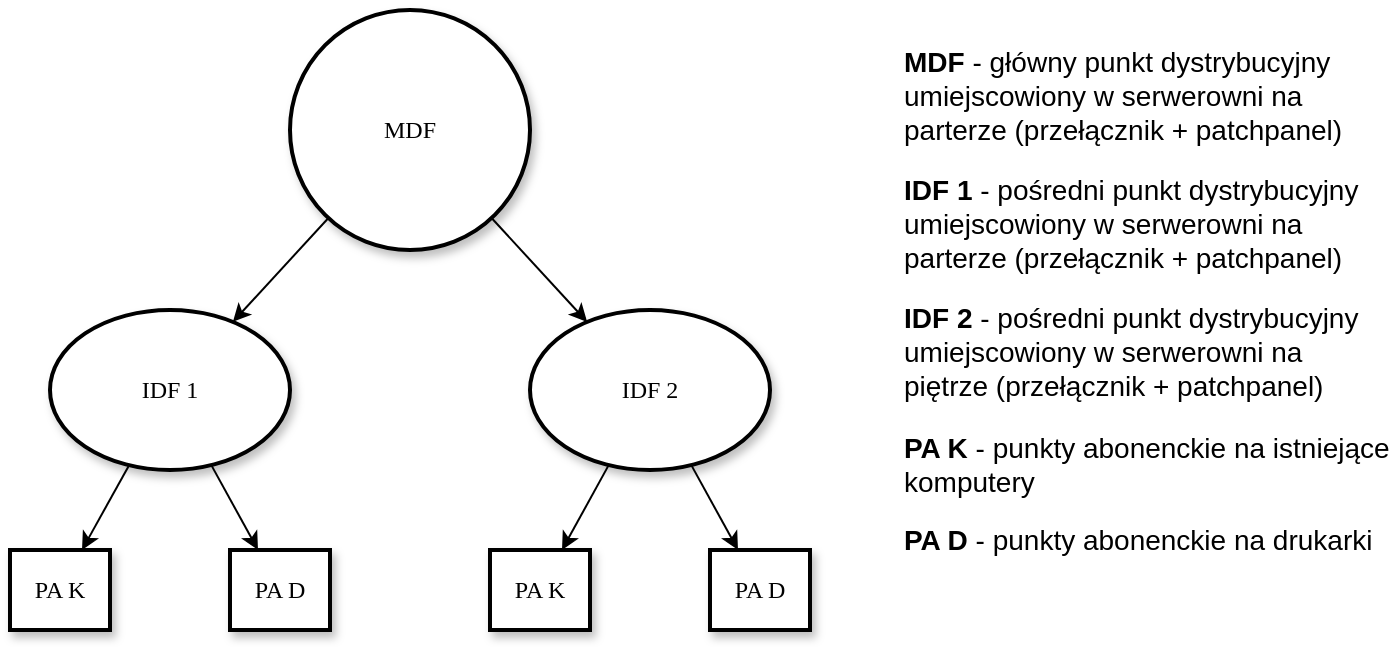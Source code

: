 <mxfile version="26.0.7">
  <diagram name="Page-1" id="ad52d381-51e7-2e0d-a935-2d0ddd2fd229">
    <mxGraphModel dx="2185" dy="514" grid="1" gridSize="10" guides="1" tooltips="1" connect="1" arrows="1" fold="1" page="1" pageScale="1" pageWidth="1100" pageHeight="850" background="none" math="0" shadow="0">
      <root>
        <mxCell id="0" />
        <mxCell id="1" parent="0" />
        <mxCell id="GzppEULCzXmEJpfFBmxU-16" style="rounded=0;orthogonalLoop=1;jettySize=auto;html=1;" edge="1" parent="1" source="GzppEULCzXmEJpfFBmxU-1" target="GzppEULCzXmEJpfFBmxU-11">
          <mxGeometry relative="1" as="geometry" />
        </mxCell>
        <mxCell id="GzppEULCzXmEJpfFBmxU-17" style="rounded=0;orthogonalLoop=1;jettySize=auto;html=1;" edge="1" parent="1" source="GzppEULCzXmEJpfFBmxU-1" target="GzppEULCzXmEJpfFBmxU-10">
          <mxGeometry relative="1" as="geometry" />
        </mxCell>
        <mxCell id="GzppEULCzXmEJpfFBmxU-1" value="IDF 2" style="ellipse;whiteSpace=wrap;html=1;rounded=1;shadow=1;comic=0;labelBackgroundColor=none;strokeWidth=2;fontFamily=Verdana;fontSize=12;align=center;" vertex="1" parent="1">
          <mxGeometry x="-460" y="200" width="120" height="80" as="geometry" />
        </mxCell>
        <mxCell id="GzppEULCzXmEJpfFBmxU-12" style="rounded=0;orthogonalLoop=1;jettySize=auto;html=1;" edge="1" parent="1" source="GzppEULCzXmEJpfFBmxU-2" target="GzppEULCzXmEJpfFBmxU-1">
          <mxGeometry relative="1" as="geometry" />
        </mxCell>
        <mxCell id="GzppEULCzXmEJpfFBmxU-13" style="rounded=0;orthogonalLoop=1;jettySize=auto;html=1;" edge="1" parent="1" source="GzppEULCzXmEJpfFBmxU-2" target="GzppEULCzXmEJpfFBmxU-3">
          <mxGeometry relative="1" as="geometry" />
        </mxCell>
        <mxCell id="GzppEULCzXmEJpfFBmxU-2" value="MDF" style="ellipse;whiteSpace=wrap;html=1;rounded=1;shadow=1;comic=0;labelBackgroundColor=none;strokeWidth=2;fontFamily=Verdana;fontSize=12;align=center;" vertex="1" parent="1">
          <mxGeometry x="-580" y="50" width="120" height="120" as="geometry" />
        </mxCell>
        <mxCell id="GzppEULCzXmEJpfFBmxU-14" style="rounded=0;orthogonalLoop=1;jettySize=auto;html=1;" edge="1" parent="1" source="GzppEULCzXmEJpfFBmxU-3" target="GzppEULCzXmEJpfFBmxU-4">
          <mxGeometry relative="1" as="geometry" />
        </mxCell>
        <mxCell id="GzppEULCzXmEJpfFBmxU-15" style="rounded=0;orthogonalLoop=1;jettySize=auto;html=1;" edge="1" parent="1" source="GzppEULCzXmEJpfFBmxU-3" target="GzppEULCzXmEJpfFBmxU-9">
          <mxGeometry relative="1" as="geometry" />
        </mxCell>
        <mxCell id="GzppEULCzXmEJpfFBmxU-3" value="IDF 1" style="ellipse;whiteSpace=wrap;html=1;rounded=1;shadow=1;comic=0;labelBackgroundColor=none;strokeWidth=2;fontFamily=Verdana;fontSize=12;align=center;" vertex="1" parent="1">
          <mxGeometry x="-700" y="200" width="120" height="80" as="geometry" />
        </mxCell>
        <mxCell id="GzppEULCzXmEJpfFBmxU-4" value="PA K" style="whiteSpace=wrap;html=1;rounded=1;shadow=1;comic=0;labelBackgroundColor=none;strokeWidth=2;fontFamily=Verdana;fontSize=12;align=center;arcSize=0;" vertex="1" parent="1">
          <mxGeometry x="-720" y="320" width="50" height="40" as="geometry" />
        </mxCell>
        <mxCell id="GzppEULCzXmEJpfFBmxU-9" value="PA D" style="whiteSpace=wrap;html=1;rounded=1;shadow=1;comic=0;labelBackgroundColor=none;strokeWidth=2;fontFamily=Verdana;fontSize=12;align=center;arcSize=0;" vertex="1" parent="1">
          <mxGeometry x="-610" y="320" width="50" height="40" as="geometry" />
        </mxCell>
        <mxCell id="GzppEULCzXmEJpfFBmxU-10" value="PA K" style="whiteSpace=wrap;html=1;rounded=1;shadow=1;comic=0;labelBackgroundColor=none;strokeWidth=2;fontFamily=Verdana;fontSize=12;align=center;arcSize=0;" vertex="1" parent="1">
          <mxGeometry x="-480" y="320" width="50" height="40" as="geometry" />
        </mxCell>
        <mxCell id="GzppEULCzXmEJpfFBmxU-11" value="PA D" style="whiteSpace=wrap;html=1;rounded=1;shadow=1;comic=0;labelBackgroundColor=none;strokeWidth=2;fontFamily=Verdana;fontSize=12;align=center;arcSize=0;" vertex="1" parent="1">
          <mxGeometry x="-370" y="320" width="50" height="40" as="geometry" />
        </mxCell>
        <mxCell id="GzppEULCzXmEJpfFBmxU-18" value="" style="shape=table;startSize=0;container=1;collapsible=0;childLayout=tableLayout;fontSize=11;fillColor=none;strokeColor=none;" vertex="1" parent="1">
          <mxGeometry x="-280" y="60" width="250" height="270.0" as="geometry" />
        </mxCell>
        <mxCell id="GzppEULCzXmEJpfFBmxU-19" value="" style="shape=tableRow;horizontal=0;startSize=0;swimlaneHead=0;swimlaneBody=0;strokeColor=inherit;top=0;left=0;bottom=0;right=0;collapsible=0;dropTarget=0;fillColor=none;points=[[0,0.5],[1,0.5]];portConstraint=eastwest;fontSize=16;" vertex="1" parent="GzppEULCzXmEJpfFBmxU-18">
          <mxGeometry width="250" height="65" as="geometry" />
        </mxCell>
        <mxCell id="GzppEULCzXmEJpfFBmxU-20" value="&lt;font style=&quot;font-size: 14px;&quot;&gt;&lt;b&gt;MDF&lt;/b&gt; - główny punkt dystrybucyjny umiejscowiony w serwerowni na parterze (przełącznik + patchpanel)&lt;/font&gt;" style="shape=partialRectangle;html=1;whiteSpace=wrap;connectable=0;strokeColor=inherit;overflow=hidden;fillColor=none;top=0;left=0;bottom=0;right=0;pointerEvents=1;fontSize=12;align=left;spacingLeft=5;" vertex="1" parent="GzppEULCzXmEJpfFBmxU-19">
          <mxGeometry width="250" height="65" as="geometry">
            <mxRectangle width="250" height="65" as="alternateBounds" />
          </mxGeometry>
        </mxCell>
        <mxCell id="GzppEULCzXmEJpfFBmxU-21" value="" style="shape=tableRow;horizontal=0;startSize=0;swimlaneHead=0;swimlaneBody=0;strokeColor=inherit;top=0;left=0;bottom=0;right=0;collapsible=0;dropTarget=0;fillColor=none;points=[[0,0.5],[1,0.5]];portConstraint=eastwest;fontSize=16;" vertex="1" parent="GzppEULCzXmEJpfFBmxU-18">
          <mxGeometry y="65" width="250" height="63" as="geometry" />
        </mxCell>
        <mxCell id="GzppEULCzXmEJpfFBmxU-22" value="&lt;font style=&quot;font-size: 14px;&quot;&gt;&lt;b&gt;IDF 1&lt;/b&gt; - pośredni punkt dystrybucyjny umiejscowiony w serwerowni na parterze (przełącznik + patchpanel)&lt;br&gt;&lt;/font&gt;" style="shape=partialRectangle;html=1;whiteSpace=wrap;connectable=0;strokeColor=inherit;overflow=hidden;fillColor=none;top=0;left=0;bottom=0;right=0;pointerEvents=1;fontSize=12;align=left;spacingLeft=5;" vertex="1" parent="GzppEULCzXmEJpfFBmxU-21">
          <mxGeometry width="250" height="63" as="geometry">
            <mxRectangle width="250" height="63" as="alternateBounds" />
          </mxGeometry>
        </mxCell>
        <mxCell id="GzppEULCzXmEJpfFBmxU-23" value="" style="shape=tableRow;horizontal=0;startSize=0;swimlaneHead=0;swimlaneBody=0;strokeColor=inherit;top=0;left=0;bottom=0;right=0;collapsible=0;dropTarget=0;fillColor=none;points=[[0,0.5],[1,0.5]];portConstraint=eastwest;fontSize=16;" vertex="1" parent="GzppEULCzXmEJpfFBmxU-18">
          <mxGeometry y="128" width="250" height="65" as="geometry" />
        </mxCell>
        <mxCell id="GzppEULCzXmEJpfFBmxU-24" value="&lt;font style=&quot;font-size: 14px;&quot;&gt;&lt;b&gt;IDF 2&lt;/b&gt; - pośredni punkt dystrybucyjny umiejscowiony w serwerowni na piętrze (przełącznik + patchpanel)&lt;br&gt;&lt;/font&gt;" style="shape=partialRectangle;html=1;whiteSpace=wrap;connectable=0;strokeColor=inherit;overflow=hidden;fillColor=none;top=0;left=0;bottom=0;right=0;pointerEvents=1;fontSize=12;align=left;spacingLeft=5;" vertex="1" parent="GzppEULCzXmEJpfFBmxU-23">
          <mxGeometry width="250" height="65" as="geometry">
            <mxRectangle width="250" height="65" as="alternateBounds" />
          </mxGeometry>
        </mxCell>
        <mxCell id="GzppEULCzXmEJpfFBmxU-25" style="shape=tableRow;horizontal=0;startSize=0;swimlaneHead=0;swimlaneBody=0;strokeColor=inherit;top=0;left=0;bottom=0;right=0;collapsible=0;dropTarget=0;fillColor=none;points=[[0,0.5],[1,0.5]];portConstraint=eastwest;fontSize=16;" vertex="1" parent="GzppEULCzXmEJpfFBmxU-18">
          <mxGeometry y="193" width="250" height="47" as="geometry" />
        </mxCell>
        <mxCell id="GzppEULCzXmEJpfFBmxU-26" value="&lt;font style=&quot;font-size: 14px;&quot;&gt;&lt;b&gt;PA K&lt;/b&gt; - punkty abonenckie na istniejące komputery&lt;br&gt;&lt;/font&gt;" style="shape=partialRectangle;html=1;whiteSpace=wrap;connectable=0;strokeColor=inherit;overflow=hidden;fillColor=none;top=0;left=0;bottom=0;right=0;pointerEvents=1;fontSize=12;align=left;spacingLeft=5;" vertex="1" parent="GzppEULCzXmEJpfFBmxU-25">
          <mxGeometry width="250" height="47" as="geometry">
            <mxRectangle width="250" height="47" as="alternateBounds" />
          </mxGeometry>
        </mxCell>
        <mxCell id="GzppEULCzXmEJpfFBmxU-36" style="shape=tableRow;horizontal=0;startSize=0;swimlaneHead=0;swimlaneBody=0;strokeColor=inherit;top=0;left=0;bottom=0;right=0;collapsible=0;dropTarget=0;fillColor=none;points=[[0,0.5],[1,0.5]];portConstraint=eastwest;fontSize=16;" vertex="1" parent="GzppEULCzXmEJpfFBmxU-18">
          <mxGeometry y="240" width="250" height="30" as="geometry" />
        </mxCell>
        <mxCell id="GzppEULCzXmEJpfFBmxU-37" value="&lt;font style=&quot;font-size: 14px;&quot;&gt;&lt;b&gt;PA D&lt;/b&gt; - punkty abonenckie na drukarki&lt;br&gt;&lt;/font&gt;" style="shape=partialRectangle;html=1;whiteSpace=wrap;connectable=0;strokeColor=inherit;overflow=hidden;fillColor=none;top=0;left=0;bottom=0;right=0;pointerEvents=1;fontSize=12;align=left;spacingLeft=5;" vertex="1" parent="GzppEULCzXmEJpfFBmxU-36">
          <mxGeometry width="250" height="30" as="geometry">
            <mxRectangle width="250" height="30" as="alternateBounds" />
          </mxGeometry>
        </mxCell>
      </root>
    </mxGraphModel>
  </diagram>
</mxfile>
